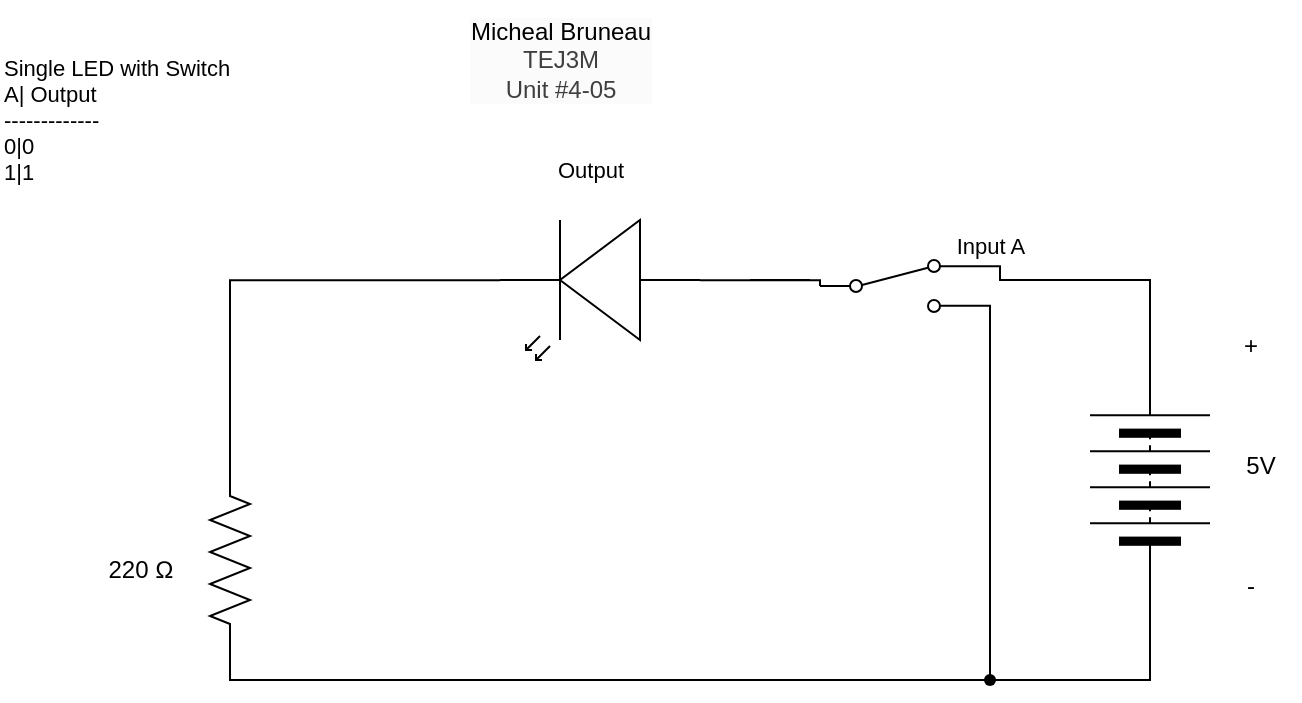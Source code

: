 <mxfile>
    <diagram id="oZxAOBdWpI33OaoDncGW" name="Page-1">
        <mxGraphModel dx="532" dy="316" grid="1" gridSize="10" guides="1" tooltips="1" connect="1" arrows="1" fold="1" page="1" pageScale="1" pageWidth="850" pageHeight="1100" math="0" shadow="0">
            <root>
                <mxCell id="0"/>
                <mxCell id="1" parent="0"/>
                <mxCell id="2" value="" style="pointerEvents=1;verticalLabelPosition=bottom;shadow=0;dashed=0;align=center;html=1;verticalAlign=top;shape=mxgraph.electrical.miscellaneous.batteryStack;rotation=-90;" parent="1" vertex="1">
                    <mxGeometry x="600" y="460" width="100" height="60" as="geometry"/>
                </mxCell>
                <mxCell id="3" value="+" style="text;html=1;align=center;verticalAlign=middle;resizable=0;points=[];autosize=1;strokeColor=none;fillColor=none;" parent="1" vertex="1">
                    <mxGeometry x="685" y="408" width="30" height="30" as="geometry"/>
                </mxCell>
                <mxCell id="4" value="-&lt;div&gt;&lt;br&gt;&lt;/div&gt;" style="text;html=1;align=center;verticalAlign=middle;resizable=0;points=[];autosize=1;strokeColor=none;fillColor=none;" parent="1" vertex="1">
                    <mxGeometry x="685" y="530" width="30" height="40" as="geometry"/>
                </mxCell>
                <mxCell id="5" value="5V" style="text;html=1;align=center;verticalAlign=middle;resizable=0;points=[];autosize=1;strokeColor=none;fillColor=none;" parent="1" vertex="1">
                    <mxGeometry x="685" y="468" width="40" height="30" as="geometry"/>
                </mxCell>
                <mxCell id="6" value="" style="verticalLabelPosition=bottom;shadow=0;dashed=0;align=center;html=1;verticalAlign=top;shape=mxgraph.electrical.opto_electronics.led_2;pointerEvents=1;rotation=-180;" parent="1" vertex="1">
                    <mxGeometry x="325" y="360" width="100" height="70" as="geometry"/>
                </mxCell>
                <mxCell id="11" style="edgeStyle=orthogonalEdgeStyle;shape=connector;curved=0;rounded=0;html=1;exitDx=0;exitDy=0;exitPerimeter=0;entryX=0;entryY=0.5;entryDx=0;entryDy=0;strokeColor=default;align=center;verticalAlign=middle;fontFamily=Helvetica;fontSize=11;fontColor=default;labelBackgroundColor=default;endArrow=none;endFill=0;" parent="1" source="13" target="2" edge="1">
                    <mxGeometry relative="1" as="geometry"/>
                </mxCell>
                <mxCell id="7" value="" style="pointerEvents=1;verticalLabelPosition=bottom;shadow=0;dashed=0;align=center;html=1;verticalAlign=top;shape=mxgraph.electrical.resistors.resistor_2;rotation=-90;" parent="1" vertex="1">
                    <mxGeometry x="140" y="520" width="100" height="20" as="geometry"/>
                </mxCell>
                <mxCell id="8" value="220 Ω" style="text;html=1;align=center;verticalAlign=middle;resizable=0;points=[];autosize=1;strokeColor=none;fillColor=none;" parent="1" vertex="1">
                    <mxGeometry x="115" y="520" width="60" height="30" as="geometry"/>
                </mxCell>
                <mxCell id="10" style="edgeStyle=orthogonalEdgeStyle;shape=connector;curved=0;rounded=0;html=1;exitX=1;exitY=0.57;exitDx=0;exitDy=0;exitPerimeter=0;entryX=1;entryY=0.5;entryDx=0;entryDy=0;entryPerimeter=0;strokeColor=default;align=center;verticalAlign=middle;fontFamily=Helvetica;fontSize=11;fontColor=default;labelBackgroundColor=default;endArrow=none;endFill=0;" parent="1" source="6" target="7" edge="1">
                    <mxGeometry relative="1" as="geometry"/>
                </mxCell>
                <mxCell id="12" value="" style="edgeStyle=orthogonalEdgeStyle;shape=connector;curved=0;rounded=0;html=1;exitX=0;exitY=0.5;exitDx=0;exitDy=0;exitPerimeter=0;entryDx=0;entryDy=0;strokeColor=default;align=center;verticalAlign=middle;fontFamily=Helvetica;fontSize=11;fontColor=default;labelBackgroundColor=default;endArrow=none;endFill=0;" parent="1" source="7" target="13" edge="1">
                    <mxGeometry relative="1" as="geometry">
                        <mxPoint x="190" y="580" as="sourcePoint"/>
                        <mxPoint x="650" y="540" as="targetPoint"/>
                    </mxGeometry>
                </mxCell>
                <mxCell id="16" style="edgeStyle=orthogonalEdgeStyle;shape=connector;curved=0;rounded=0;html=1;exitDx=0;exitDy=0;exitPerimeter=0;strokeColor=default;align=center;verticalAlign=middle;fontFamily=Helvetica;fontSize=11;fontColor=default;labelBackgroundColor=default;endArrow=none;endFill=0;" parent="1" edge="1">
                    <mxGeometry relative="1" as="geometry">
                        <mxPoint x="480" y="390" as="targetPoint"/>
                        <Array as="points">
                            <mxPoint x="450" y="390"/>
                            <mxPoint x="450" y="390"/>
                        </Array>
                        <mxPoint x="480" y="390" as="sourcePoint"/>
                    </mxGeometry>
                </mxCell>
                <mxCell id="17" value="" style="edgeStyle=orthogonalEdgeStyle;shape=connector;curved=0;rounded=0;html=1;exitX=0;exitY=0.57;exitDx=0;exitDy=0;exitPerimeter=0;strokeColor=default;align=center;verticalAlign=middle;fontFamily=Helvetica;fontSize=11;fontColor=default;labelBackgroundColor=default;endArrow=none;endFill=0;entryX=0;entryY=0.5;entryDx=0;entryDy=0;" parent="1" source="6" target="43" edge="1">
                    <mxGeometry relative="1" as="geometry">
                        <mxPoint x="425" y="390" as="sourcePoint"/>
                        <mxPoint x="480" y="390" as="targetPoint"/>
                        <Array as="points">
                            <mxPoint x="485" y="390"/>
                        </Array>
                    </mxGeometry>
                </mxCell>
                <mxCell id="20" style="edgeStyle=orthogonalEdgeStyle;shape=connector;curved=0;rounded=0;html=1;exitX=1;exitY=0.5;exitDx=0;exitDy=0;entryX=1;entryY=0.12;entryDx=0;entryDy=0;strokeColor=default;align=center;verticalAlign=middle;fontFamily=Helvetica;fontSize=11;fontColor=default;labelBackgroundColor=default;endArrow=none;endFill=0;" parent="1" source="2" target="43" edge="1">
                    <mxGeometry relative="1" as="geometry">
                        <Array as="points">
                            <mxPoint x="650" y="390"/>
                            <mxPoint x="575" y="390"/>
                        </Array>
                        <mxPoint x="590" y="390" as="targetPoint"/>
                    </mxGeometry>
                </mxCell>
                <mxCell id="33" style="edgeStyle=orthogonalEdgeStyle;shape=connector;curved=0;rounded=0;html=1;exitDx=0;exitDy=0;entryX=1;entryY=0.88;entryDx=0;entryDy=0;strokeColor=default;align=center;verticalAlign=middle;fontFamily=Helvetica;fontSize=11;fontColor=default;labelBackgroundColor=default;endArrow=none;endFill=0;" parent="1" source="13" target="43" edge="1">
                    <mxGeometry relative="1" as="geometry">
                        <Array as="points"/>
                        <mxPoint x="590" y="410" as="targetPoint"/>
                    </mxGeometry>
                </mxCell>
                <mxCell id="34" value="&lt;span style=&quot;color: rgb(0, 0, 0); font-size: 12px; background-color: rgb(251, 251, 251);&quot;&gt;Micheal Bruneau&lt;/span&gt;&lt;div style=&quot;color: rgb(63, 63, 63); scrollbar-color: rgb(226, 226, 226) rgb(251, 251, 251); font-size: 12px; background-color: rgb(251, 251, 251);&quot;&gt;TEJ3M&lt;/div&gt;&lt;div style=&quot;color: rgb(63, 63, 63); scrollbar-color: rgb(226, 226, 226) rgb(251, 251, 251); font-size: 12px; background-color: rgb(251, 251, 251);&quot;&gt;Unit #4-05&lt;/div&gt;" style="text;html=1;align=center;verticalAlign=middle;resizable=0;points=[];autosize=1;strokeColor=none;fillColor=none;fontFamily=Helvetica;fontSize=11;fontColor=default;labelBackgroundColor=default;" parent="1" vertex="1">
                    <mxGeometry x="300" y="250" width="110" height="60" as="geometry"/>
                </mxCell>
                <mxCell id="35" value="Single LED with Switch&lt;div&gt;A| Output&lt;/div&gt;&lt;div&gt;-------------&lt;/div&gt;&lt;div&gt;0|0&lt;/div&gt;&lt;div&gt;1|1&lt;/div&gt;" style="text;html=1;align=left;verticalAlign=middle;resizable=0;points=[];autosize=1;strokeColor=none;fillColor=none;fontFamily=Helvetica;fontSize=11;fontColor=default;labelBackgroundColor=default;" parent="1" vertex="1">
                    <mxGeometry x="75" y="270" width="140" height="80" as="geometry"/>
                </mxCell>
                <mxCell id="39" value="" style="edgeStyle=orthogonalEdgeStyle;shape=connector;curved=0;rounded=0;html=1;exitX=0;exitY=0.5;exitDx=0;exitDy=0;entryDx=0;entryDy=0;entryPerimeter=0;strokeColor=default;align=center;verticalAlign=middle;fontFamily=Helvetica;fontSize=11;fontColor=default;labelBackgroundColor=default;endArrow=none;endFill=0;" parent="1" source="2" target="13" edge="1">
                    <mxGeometry relative="1" as="geometry">
                        <mxPoint x="650" y="540" as="sourcePoint"/>
                        <mxPoint x="590" y="410" as="targetPoint"/>
                        <Array as="points">
                            <mxPoint x="650" y="590"/>
                            <mxPoint x="570" y="590"/>
                        </Array>
                    </mxGeometry>
                </mxCell>
                <mxCell id="13" value="" style="shape=waypoint;sketch=0;fillStyle=solid;size=6;pointerEvents=1;points=[];fillColor=none;resizable=0;rotatable=0;perimeter=centerPerimeter;snapToPoint=1;fontFamily=Helvetica;fontSize=11;fontColor=default;labelBackgroundColor=default;" parent="1" vertex="1">
                    <mxGeometry x="560" y="580" width="20" height="20" as="geometry"/>
                </mxCell>
                <mxCell id="41" value="Input A" style="text;html=1;align=center;verticalAlign=middle;resizable=0;points=[];autosize=1;strokeColor=none;fillColor=none;fontFamily=Helvetica;fontSize=11;fontColor=default;labelBackgroundColor=default;" parent="1" vertex="1">
                    <mxGeometry x="540" y="358" width="60" height="30" as="geometry"/>
                </mxCell>
                <mxCell id="42" value="Output" style="text;html=1;align=center;verticalAlign=middle;resizable=0;points=[];autosize=1;strokeColor=none;fillColor=none;fontFamily=Helvetica;fontSize=11;fontColor=default;labelBackgroundColor=default;" parent="1" vertex="1">
                    <mxGeometry x="340" y="320" width="60" height="30" as="geometry"/>
                </mxCell>
                <mxCell id="43" value="" style="html=1;shape=mxgraph.electrical.electro-mechanical.twoWaySwitch;aspect=fixed;elSwitchState=2;" vertex="1" parent="1">
                    <mxGeometry x="485" y="380" width="75" height="26" as="geometry"/>
                </mxCell>
            </root>
        </mxGraphModel>
    </diagram>
</mxfile>